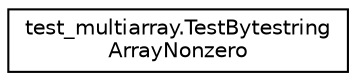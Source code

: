 digraph "Graphical Class Hierarchy"
{
 // LATEX_PDF_SIZE
  edge [fontname="Helvetica",fontsize="10",labelfontname="Helvetica",labelfontsize="10"];
  node [fontname="Helvetica",fontsize="10",shape=record];
  rankdir="LR";
  Node0 [label="test_multiarray.TestBytestring\lArrayNonzero",height=0.2,width=0.4,color="black", fillcolor="white", style="filled",URL="$classtest__multiarray_1_1TestBytestringArrayNonzero.html",tooltip=" "];
}
